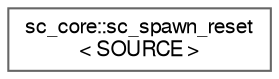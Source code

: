 digraph "Graphical Class Hierarchy"
{
 // LATEX_PDF_SIZE
  bgcolor="transparent";
  edge [fontname=FreeSans,fontsize=10,labelfontname=FreeSans,labelfontsize=10];
  node [fontname=FreeSans,fontsize=10,shape=box,height=0.2,width=0.4];
  rankdir="LR";
  Node0 [id="Node000000",label="sc_core::sc_spawn_reset\l\< SOURCE \>",height=0.2,width=0.4,color="grey40", fillcolor="white", style="filled",URL="$a02169.html",tooltip=" "];
}
